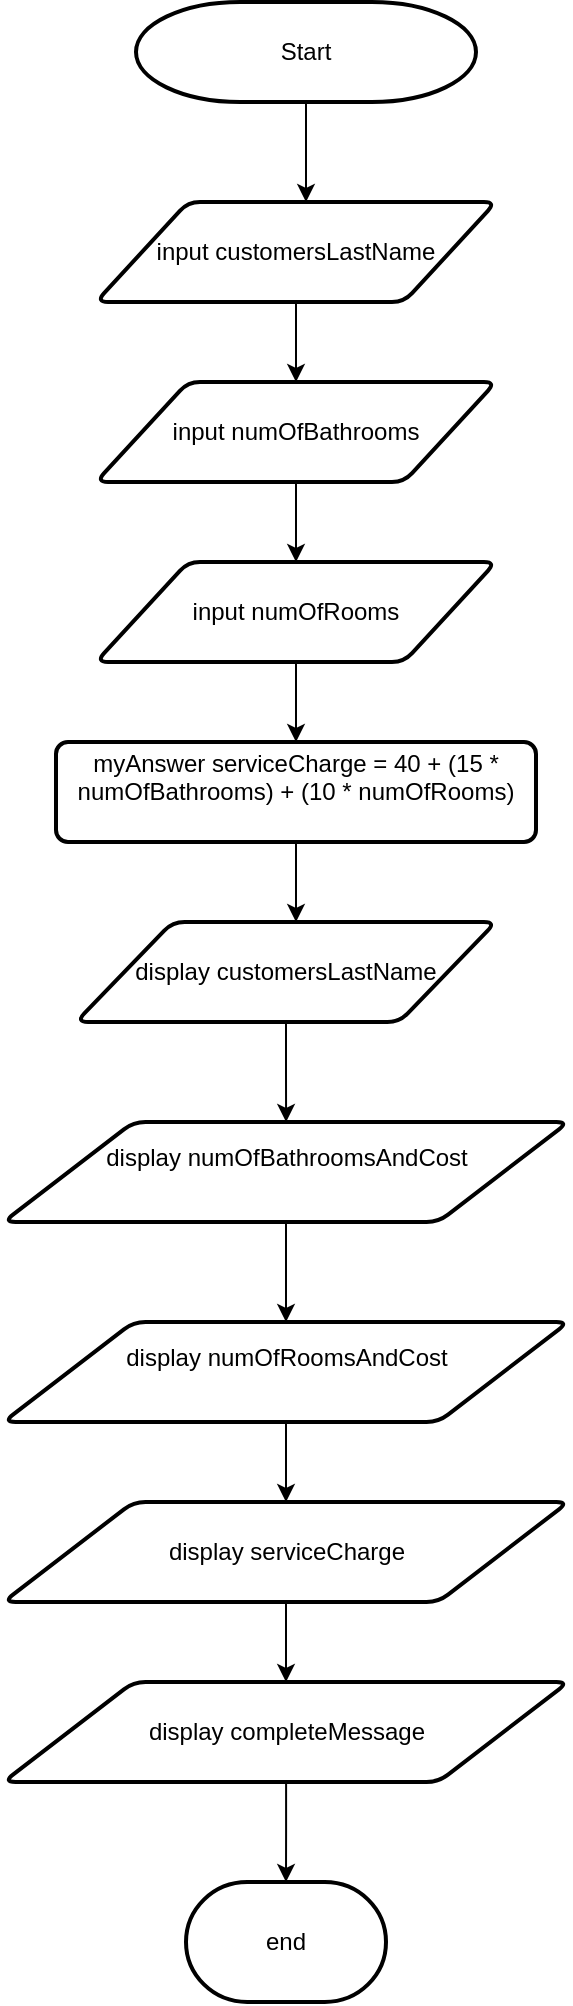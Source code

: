 <mxfile version="26.0.4">
  <diagram name="Page-1" id="OgW0fL5i5EhkxWQOSvkH">
    <mxGraphModel dx="1526" dy="1029" grid="1" gridSize="10" guides="1" tooltips="1" connect="1" arrows="1" fold="1" page="1" pageScale="1" pageWidth="850" pageHeight="1100" math="0" shadow="0">
      <root>
        <mxCell id="0" />
        <mxCell id="1" parent="0" />
        <mxCell id="Ad5x72LLQradiXPK2QQF-4" value="" style="edgeStyle=orthogonalEdgeStyle;rounded=0;orthogonalLoop=1;jettySize=auto;html=1;" edge="1" parent="1" source="Ad5x72LLQradiXPK2QQF-2">
          <mxGeometry relative="1" as="geometry">
            <mxPoint x="425" y="130" as="targetPoint" />
          </mxGeometry>
        </mxCell>
        <mxCell id="Ad5x72LLQradiXPK2QQF-2" value="Start" style="strokeWidth=2;html=1;shape=mxgraph.flowchart.terminator;whiteSpace=wrap;" vertex="1" parent="1">
          <mxGeometry x="340" y="30" width="170" height="50" as="geometry" />
        </mxCell>
        <mxCell id="Ad5x72LLQradiXPK2QQF-13" value="" style="edgeStyle=orthogonalEdgeStyle;rounded=0;orthogonalLoop=1;jettySize=auto;html=1;" edge="1" parent="1" source="Ad5x72LLQradiXPK2QQF-5" target="Ad5x72LLQradiXPK2QQF-12">
          <mxGeometry relative="1" as="geometry" />
        </mxCell>
        <mxCell id="Ad5x72LLQradiXPK2QQF-5" value="input customersLastName" style="shape=parallelogram;html=1;strokeWidth=2;perimeter=parallelogramPerimeter;whiteSpace=wrap;rounded=1;arcSize=12;size=0.23;strokeColor=default;align=center;verticalAlign=middle;fontFamily=Helvetica;fontSize=12;fontColor=default;fillColor=default;" vertex="1" parent="1">
          <mxGeometry x="320" y="130" width="200" height="50" as="geometry" />
        </mxCell>
        <mxCell id="Ad5x72LLQradiXPK2QQF-21" value="" style="edgeStyle=orthogonalEdgeStyle;rounded=0;orthogonalLoop=1;jettySize=auto;html=1;" edge="1" parent="1" source="Ad5x72LLQradiXPK2QQF-12" target="Ad5x72LLQradiXPK2QQF-14">
          <mxGeometry relative="1" as="geometry" />
        </mxCell>
        <mxCell id="Ad5x72LLQradiXPK2QQF-12" value="input numOfBathrooms" style="shape=parallelogram;html=1;strokeWidth=2;perimeter=parallelogramPerimeter;whiteSpace=wrap;rounded=1;arcSize=12;size=0.23;strokeColor=default;align=center;verticalAlign=middle;fontFamily=Helvetica;fontSize=12;fontColor=default;fillColor=default;" vertex="1" parent="1">
          <mxGeometry x="320" y="220" width="200" height="50" as="geometry" />
        </mxCell>
        <mxCell id="Ad5x72LLQradiXPK2QQF-17" value="" style="edgeStyle=orthogonalEdgeStyle;rounded=0;orthogonalLoop=1;jettySize=auto;html=1;" edge="1" parent="1" source="Ad5x72LLQradiXPK2QQF-14" target="Ad5x72LLQradiXPK2QQF-16">
          <mxGeometry relative="1" as="geometry" />
        </mxCell>
        <mxCell id="Ad5x72LLQradiXPK2QQF-14" value="input numOfRooms" style="shape=parallelogram;html=1;strokeWidth=2;perimeter=parallelogramPerimeter;whiteSpace=wrap;rounded=1;arcSize=12;size=0.23;strokeColor=default;align=center;verticalAlign=middle;fontFamily=Helvetica;fontSize=12;fontColor=default;fillColor=default;" vertex="1" parent="1">
          <mxGeometry x="320" y="310" width="200" height="50" as="geometry" />
        </mxCell>
        <mxCell id="Ad5x72LLQradiXPK2QQF-19" value="" style="edgeStyle=orthogonalEdgeStyle;rounded=0;orthogonalLoop=1;jettySize=auto;html=1;" edge="1" parent="1" source="Ad5x72LLQradiXPK2QQF-16">
          <mxGeometry relative="1" as="geometry">
            <mxPoint x="420" y="490" as="targetPoint" />
          </mxGeometry>
        </mxCell>
        <mxCell id="Ad5x72LLQradiXPK2QQF-16" value="myAnswer serviceCharge = 40 + (15 * numOfBathrooms) + (10 * numOfRooms)&lt;div&gt;&lt;br&gt;&lt;/div&gt;" style="rounded=1;whiteSpace=wrap;html=1;strokeWidth=2;arcSize=12;" vertex="1" parent="1">
          <mxGeometry x="300" y="400" width="240" height="50" as="geometry" />
        </mxCell>
        <mxCell id="Ad5x72LLQradiXPK2QQF-23" value="" style="edgeStyle=orthogonalEdgeStyle;rounded=0;orthogonalLoop=1;jettySize=auto;html=1;" edge="1" parent="1" source="Ad5x72LLQradiXPK2QQF-20" target="Ad5x72LLQradiXPK2QQF-22">
          <mxGeometry relative="1" as="geometry" />
        </mxCell>
        <mxCell id="Ad5x72LLQradiXPK2QQF-20" value="display customersLastName" style="shape=parallelogram;html=1;strokeWidth=2;perimeter=parallelogramPerimeter;whiteSpace=wrap;rounded=1;arcSize=12;size=0.23;strokeColor=default;align=center;verticalAlign=middle;fontFamily=Helvetica;fontSize=12;fontColor=default;fillColor=default;" vertex="1" parent="1">
          <mxGeometry x="310" y="490" width="210" height="50" as="geometry" />
        </mxCell>
        <mxCell id="Ad5x72LLQradiXPK2QQF-27" value="" style="edgeStyle=orthogonalEdgeStyle;rounded=0;orthogonalLoop=1;jettySize=auto;html=1;" edge="1" parent="1" source="Ad5x72LLQradiXPK2QQF-22" target="Ad5x72LLQradiXPK2QQF-26">
          <mxGeometry relative="1" as="geometry" />
        </mxCell>
        <mxCell id="Ad5x72LLQradiXPK2QQF-22" value="display numOfBathroomsAndCost&lt;div&gt;&lt;br&gt;&lt;/div&gt;" style="shape=parallelogram;html=1;strokeWidth=2;perimeter=parallelogramPerimeter;whiteSpace=wrap;rounded=1;arcSize=12;size=0.23;strokeColor=default;align=center;verticalAlign=middle;fontFamily=Helvetica;fontSize=12;fontColor=default;fillColor=default;" vertex="1" parent="1">
          <mxGeometry x="273.75" y="590" width="282.5" height="50" as="geometry" />
        </mxCell>
        <mxCell id="Ad5x72LLQradiXPK2QQF-29" value="" style="edgeStyle=orthogonalEdgeStyle;rounded=0;orthogonalLoop=1;jettySize=auto;html=1;" edge="1" parent="1" source="Ad5x72LLQradiXPK2QQF-26" target="Ad5x72LLQradiXPK2QQF-28">
          <mxGeometry relative="1" as="geometry" />
        </mxCell>
        <mxCell id="Ad5x72LLQradiXPK2QQF-26" value="display numOfRoomsAndCost&lt;br&gt;&lt;div&gt;&lt;br&gt;&lt;/div&gt;" style="shape=parallelogram;html=1;strokeWidth=2;perimeter=parallelogramPerimeter;whiteSpace=wrap;rounded=1;arcSize=12;size=0.23;strokeColor=default;align=center;verticalAlign=middle;fontFamily=Helvetica;fontSize=12;fontColor=default;fillColor=default;" vertex="1" parent="1">
          <mxGeometry x="273.75" y="690" width="282.5" height="50" as="geometry" />
        </mxCell>
        <mxCell id="Ad5x72LLQradiXPK2QQF-31" value="" style="edgeStyle=orthogonalEdgeStyle;rounded=0;orthogonalLoop=1;jettySize=auto;html=1;" edge="1" parent="1" source="Ad5x72LLQradiXPK2QQF-28" target="Ad5x72LLQradiXPK2QQF-30">
          <mxGeometry relative="1" as="geometry" />
        </mxCell>
        <mxCell id="Ad5x72LLQradiXPK2QQF-28" value="display serviceCharge" style="shape=parallelogram;html=1;strokeWidth=2;perimeter=parallelogramPerimeter;whiteSpace=wrap;rounded=1;arcSize=12;size=0.23;strokeColor=default;align=center;verticalAlign=middle;fontFamily=Helvetica;fontSize=12;fontColor=default;fillColor=default;" vertex="1" parent="1">
          <mxGeometry x="273.75" y="780" width="282.5" height="50" as="geometry" />
        </mxCell>
        <mxCell id="Ad5x72LLQradiXPK2QQF-33" value="" style="edgeStyle=orthogonalEdgeStyle;rounded=0;orthogonalLoop=1;jettySize=auto;html=1;" edge="1" parent="1" source="Ad5x72LLQradiXPK2QQF-30" target="Ad5x72LLQradiXPK2QQF-32">
          <mxGeometry relative="1" as="geometry" />
        </mxCell>
        <mxCell id="Ad5x72LLQradiXPK2QQF-30" value="display completeMessage" style="shape=parallelogram;html=1;strokeWidth=2;perimeter=parallelogramPerimeter;whiteSpace=wrap;rounded=1;arcSize=12;size=0.23;strokeColor=default;align=center;verticalAlign=middle;fontFamily=Helvetica;fontSize=12;fontColor=default;fillColor=default;" vertex="1" parent="1">
          <mxGeometry x="273.75" y="870" width="282.5" height="50" as="geometry" />
        </mxCell>
        <mxCell id="Ad5x72LLQradiXPK2QQF-32" value="end" style="strokeWidth=2;html=1;shape=mxgraph.flowchart.terminator;whiteSpace=wrap;" vertex="1" parent="1">
          <mxGeometry x="365" y="970" width="100" height="60" as="geometry" />
        </mxCell>
      </root>
    </mxGraphModel>
  </diagram>
</mxfile>
